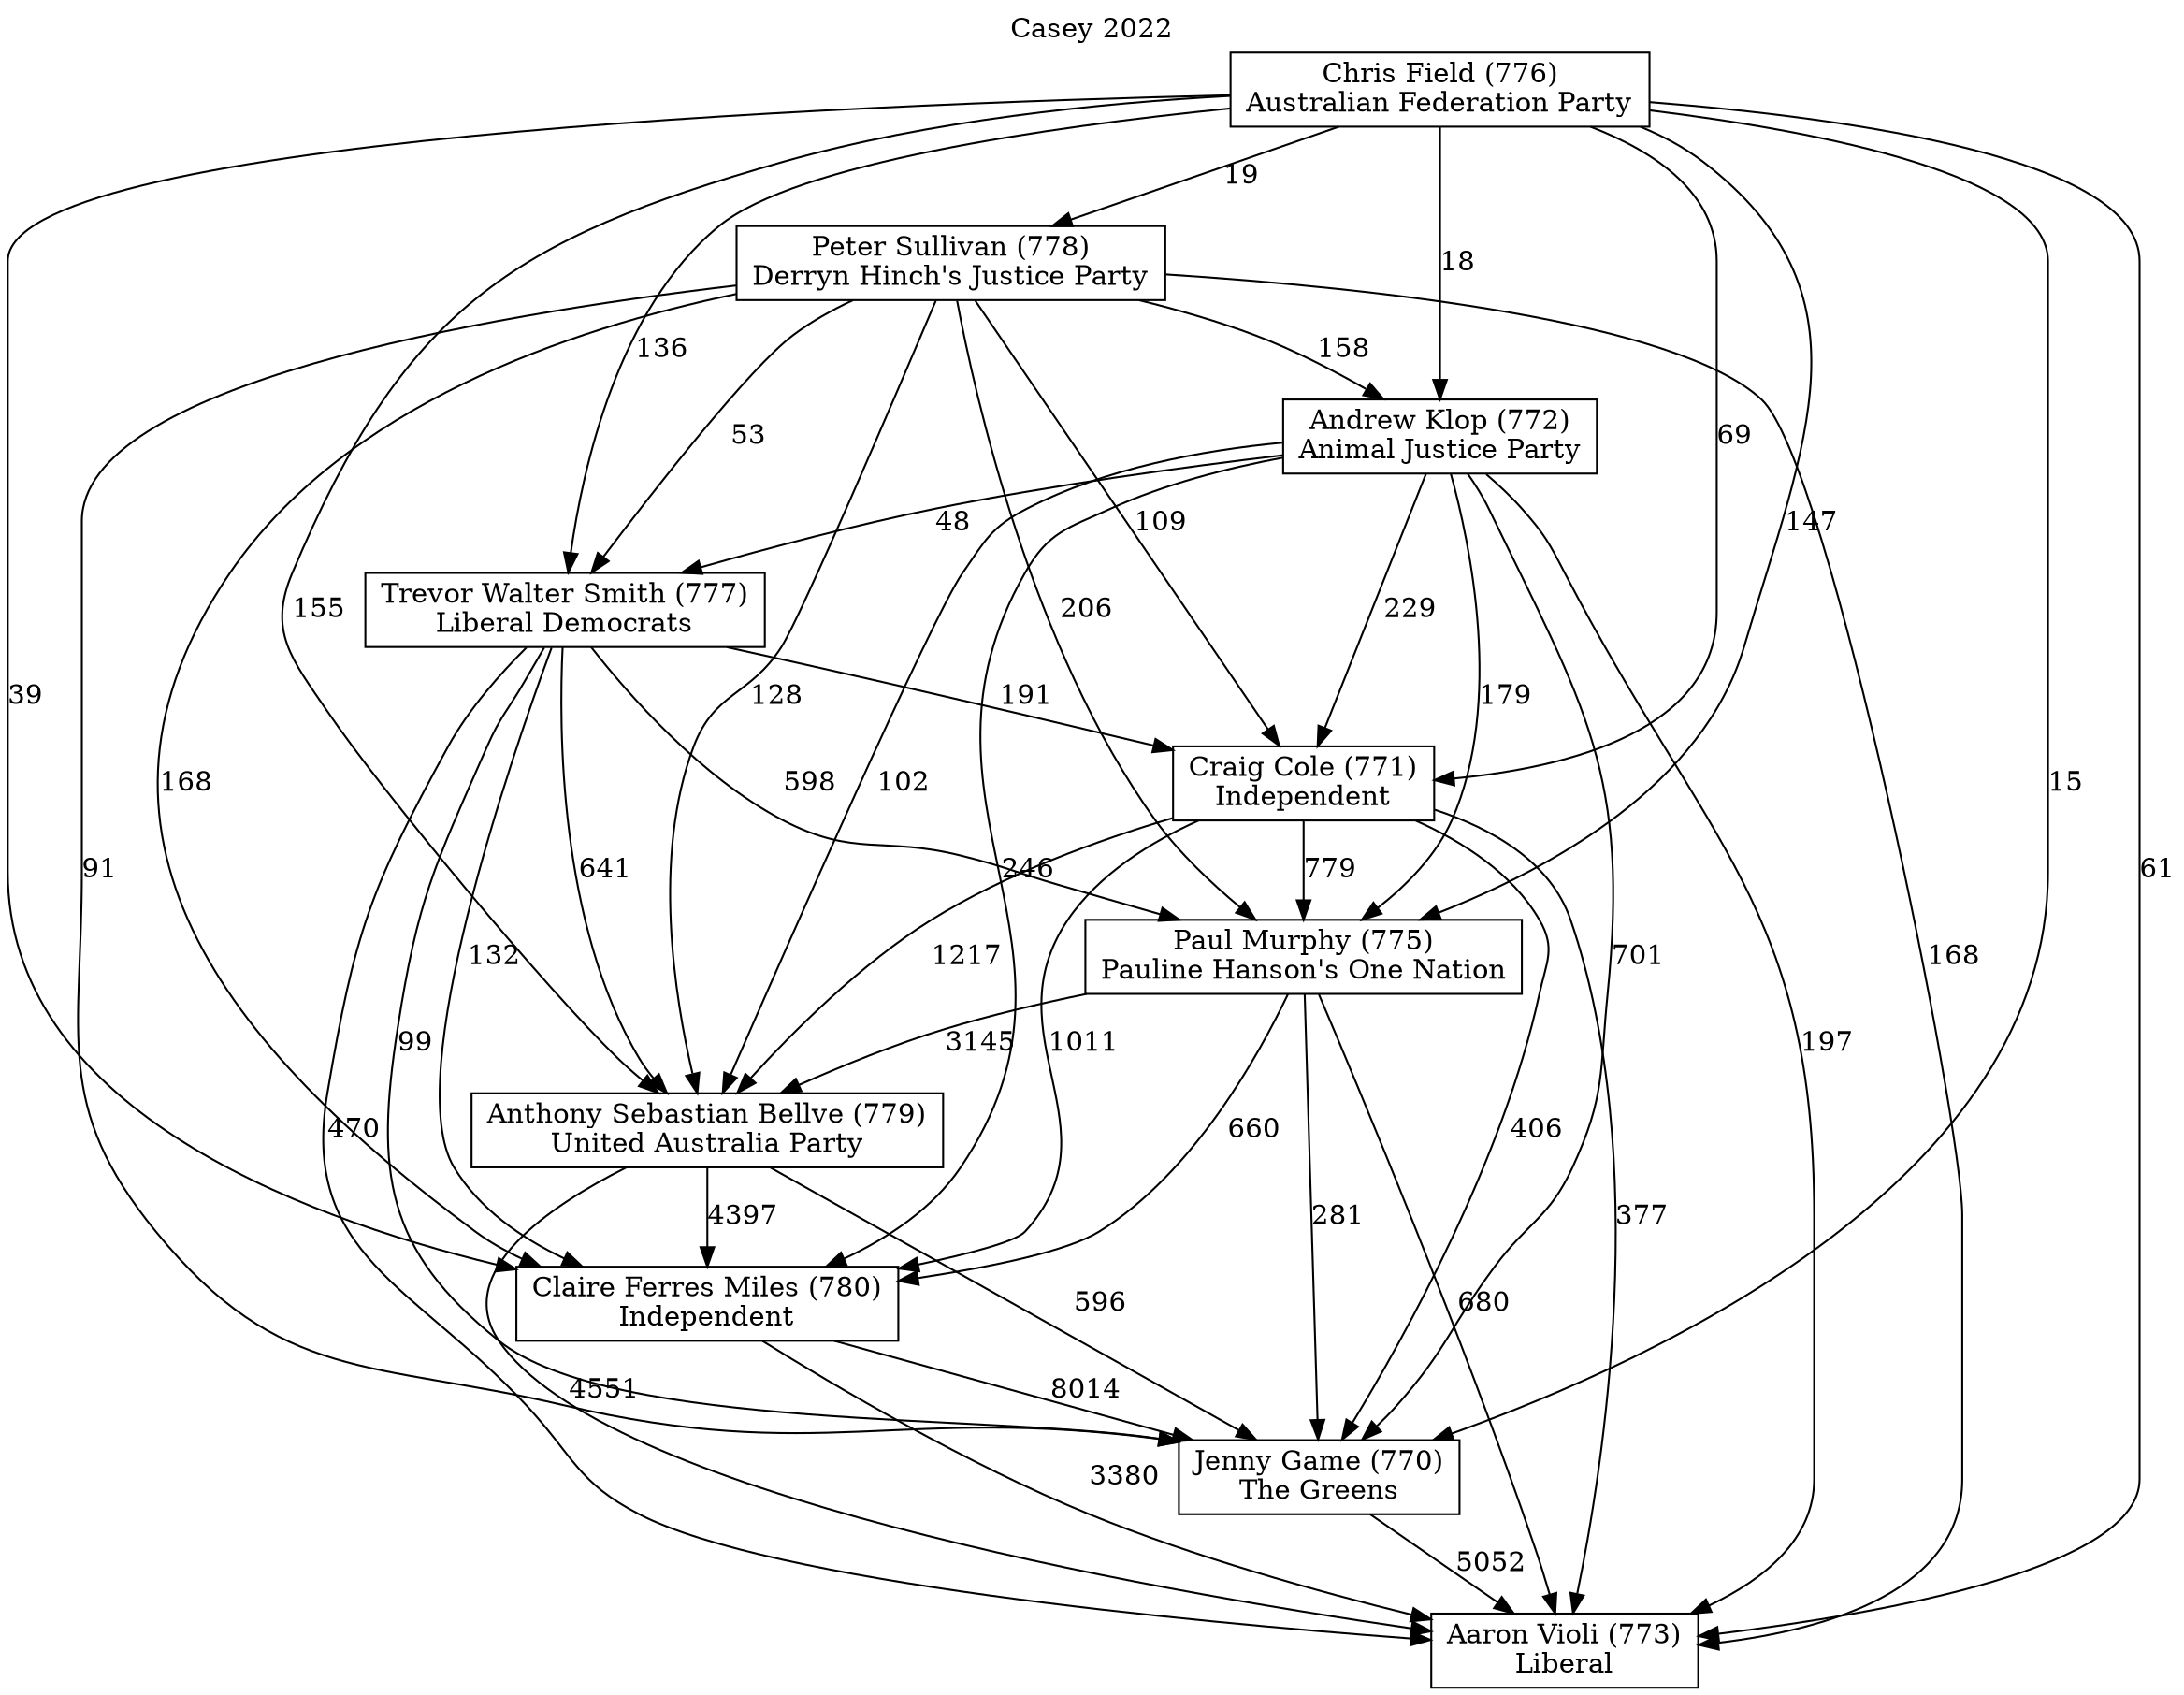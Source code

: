 // House preference flow
digraph "Aaron Violi (773)_Casey_2022" {
	graph [label="Casey 2022" labelloc=t mclimit=10]
	node [shape=box]
	"Aaron Violi (773)" [label="Aaron Violi (773)
Liberal"]
	"Andrew Klop (772)" [label="Andrew Klop (772)
Animal Justice Party"]
	"Anthony Sebastian Bellve (779)" [label="Anthony Sebastian Bellve (779)
United Australia Party"]
	"Chris Field (776)" [label="Chris Field (776)
Australian Federation Party"]
	"Claire Ferres Miles (780)" [label="Claire Ferres Miles (780)
Independent"]
	"Craig Cole (771)" [label="Craig Cole (771)
Independent"]
	"Jenny Game (770)" [label="Jenny Game (770)
The Greens"]
	"Paul Murphy (775)" [label="Paul Murphy (775)
Pauline Hanson's One Nation"]
	"Peter Sullivan (778)" [label="Peter Sullivan (778)
Derryn Hinch's Justice Party"]
	"Trevor Walter Smith (777)" [label="Trevor Walter Smith (777)
Liberal Democrats"]
	"Andrew Klop (772)" -> "Aaron Violi (773)" [label=197]
	"Andrew Klop (772)" -> "Anthony Sebastian Bellve (779)" [label=102]
	"Andrew Klop (772)" -> "Claire Ferres Miles (780)" [label=246]
	"Andrew Klop (772)" -> "Craig Cole (771)" [label=229]
	"Andrew Klop (772)" -> "Jenny Game (770)" [label=701]
	"Andrew Klop (772)" -> "Paul Murphy (775)" [label=179]
	"Andrew Klop (772)" -> "Trevor Walter Smith (777)" [label=48]
	"Anthony Sebastian Bellve (779)" -> "Aaron Violi (773)" [label=4551]
	"Anthony Sebastian Bellve (779)" -> "Claire Ferres Miles (780)" [label=4397]
	"Anthony Sebastian Bellve (779)" -> "Jenny Game (770)" [label=596]
	"Chris Field (776)" -> "Aaron Violi (773)" [label=61]
	"Chris Field (776)" -> "Andrew Klop (772)" [label=18]
	"Chris Field (776)" -> "Anthony Sebastian Bellve (779)" [label=155]
	"Chris Field (776)" -> "Claire Ferres Miles (780)" [label=39]
	"Chris Field (776)" -> "Craig Cole (771)" [label=69]
	"Chris Field (776)" -> "Jenny Game (770)" [label=15]
	"Chris Field (776)" -> "Paul Murphy (775)" [label=147]
	"Chris Field (776)" -> "Peter Sullivan (778)" [label=19]
	"Chris Field (776)" -> "Trevor Walter Smith (777)" [label=136]
	"Claire Ferres Miles (780)" -> "Aaron Violi (773)" [label=3380]
	"Claire Ferres Miles (780)" -> "Jenny Game (770)" [label=8014]
	"Craig Cole (771)" -> "Aaron Violi (773)" [label=377]
	"Craig Cole (771)" -> "Anthony Sebastian Bellve (779)" [label=1217]
	"Craig Cole (771)" -> "Claire Ferres Miles (780)" [label=1011]
	"Craig Cole (771)" -> "Jenny Game (770)" [label=406]
	"Craig Cole (771)" -> "Paul Murphy (775)" [label=779]
	"Jenny Game (770)" -> "Aaron Violi (773)" [label=5052]
	"Paul Murphy (775)" -> "Aaron Violi (773)" [label=680]
	"Paul Murphy (775)" -> "Anthony Sebastian Bellve (779)" [label=3145]
	"Paul Murphy (775)" -> "Claire Ferres Miles (780)" [label=660]
	"Paul Murphy (775)" -> "Jenny Game (770)" [label=281]
	"Peter Sullivan (778)" -> "Aaron Violi (773)" [label=168]
	"Peter Sullivan (778)" -> "Andrew Klop (772)" [label=158]
	"Peter Sullivan (778)" -> "Anthony Sebastian Bellve (779)" [label=128]
	"Peter Sullivan (778)" -> "Claire Ferres Miles (780)" [label=168]
	"Peter Sullivan (778)" -> "Craig Cole (771)" [label=109]
	"Peter Sullivan (778)" -> "Jenny Game (770)" [label=91]
	"Peter Sullivan (778)" -> "Paul Murphy (775)" [label=206]
	"Peter Sullivan (778)" -> "Trevor Walter Smith (777)" [label=53]
	"Trevor Walter Smith (777)" -> "Aaron Violi (773)" [label=470]
	"Trevor Walter Smith (777)" -> "Anthony Sebastian Bellve (779)" [label=641]
	"Trevor Walter Smith (777)" -> "Claire Ferres Miles (780)" [label=132]
	"Trevor Walter Smith (777)" -> "Craig Cole (771)" [label=191]
	"Trevor Walter Smith (777)" -> "Jenny Game (770)" [label=99]
	"Trevor Walter Smith (777)" -> "Paul Murphy (775)" [label=598]
}
